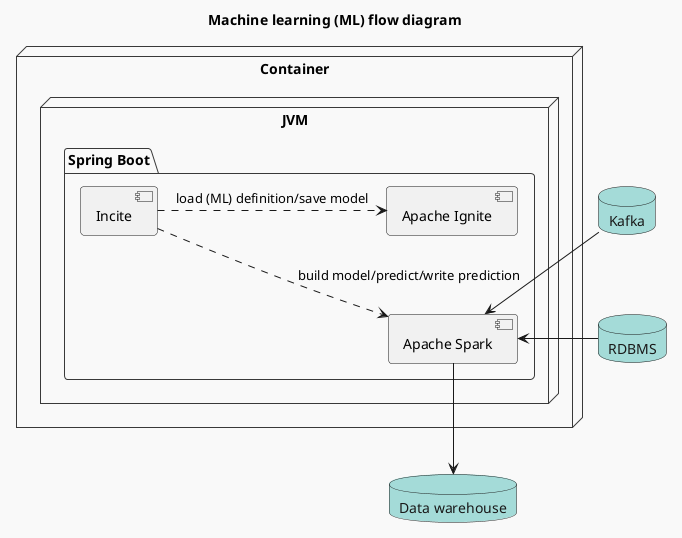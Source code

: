 @startuml
'https://plantuml.com/component-diagram

!theme mars

title "Machine learning (ML) flow diagram"

database "Kafka" as kafka

database "RDBMS" as mysql

database "Data warehouse" as postgres

node "Container" {

    node "JVM" {

        package "Spring Boot" {

            component "Incite" as incite
            component "Apache Ignite" as ignite
            component "Apache Spark" as spark

        }
    }
}

incite .> ignite : load (ML) definition/save model
incite ..> spark : build model/predict/write prediction
kafka --> spark
mysql -> spark
spark --> postgres

@enduml